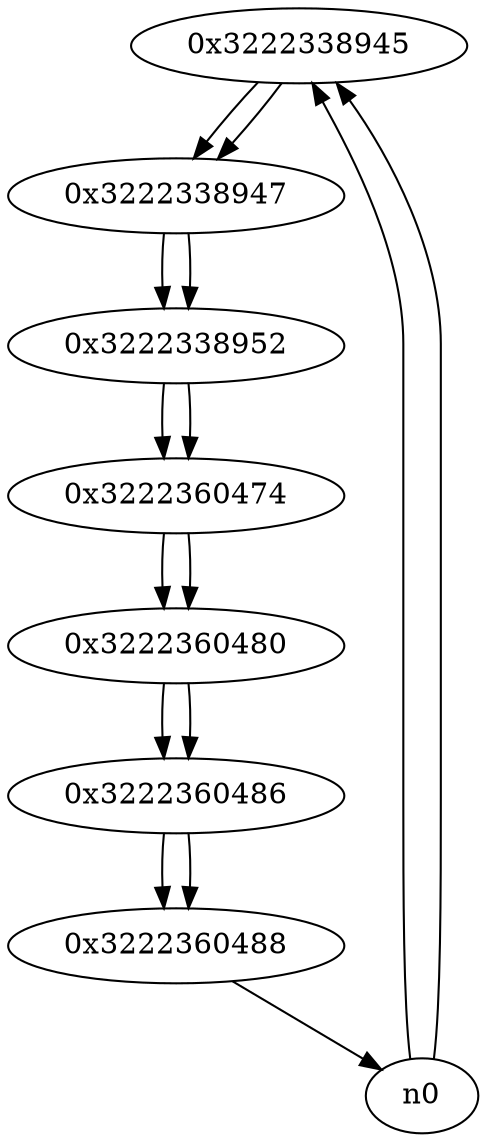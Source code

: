 digraph G{
/* nodes */
  n1 [label="0x3222338945"]
  n2 [label="0x3222338947"]
  n3 [label="0x3222338952"]
  n4 [label="0x3222360474"]
  n5 [label="0x3222360480"]
  n6 [label="0x3222360486"]
  n7 [label="0x3222360488"]
/* edges */
n1 -> n2;
n0 -> n1;
n0 -> n1;
n2 -> n3;
n1 -> n2;
n3 -> n4;
n2 -> n3;
n4 -> n5;
n3 -> n4;
n5 -> n6;
n4 -> n5;
n6 -> n7;
n5 -> n6;
n7 -> n0;
n6 -> n7;
}
